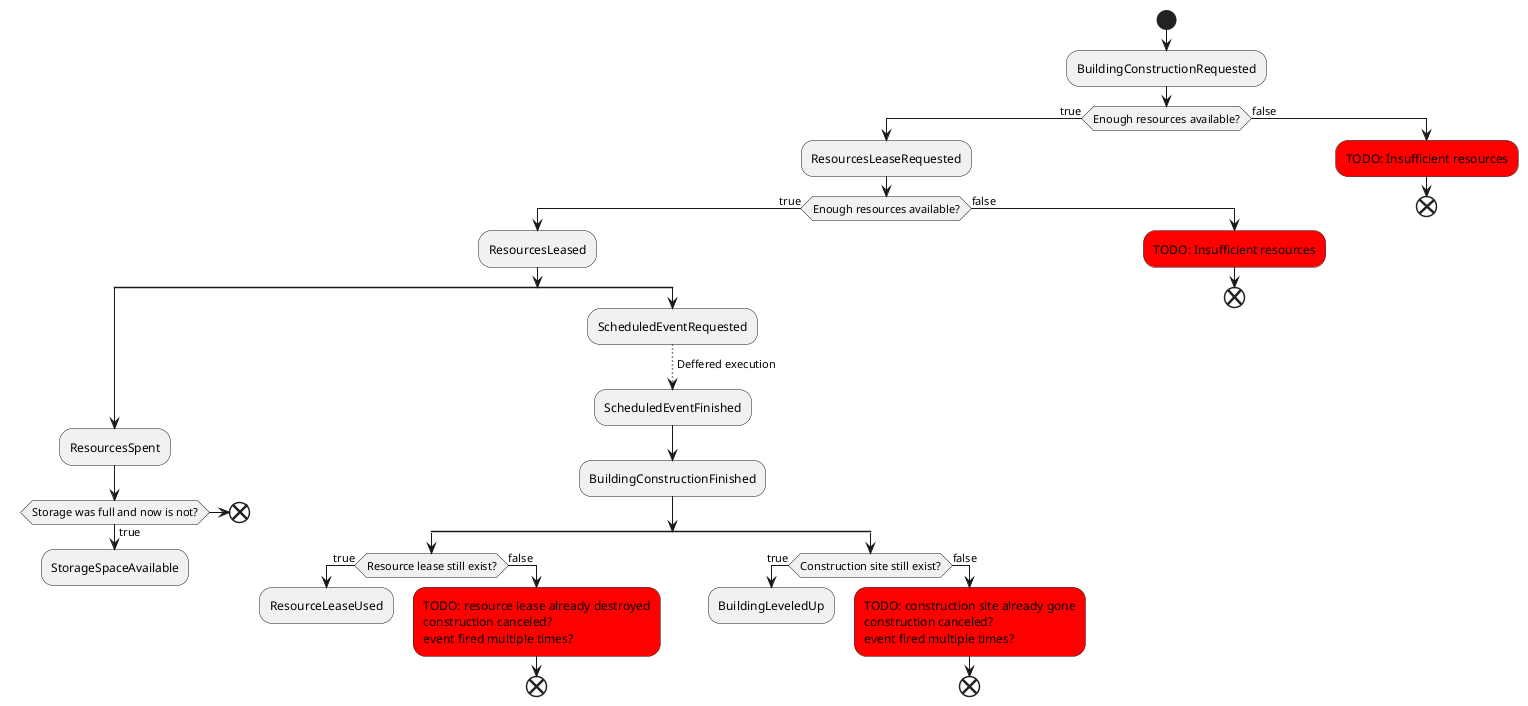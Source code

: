 @startuml

start

:BuildingConstructionRequested;

if (Enough resources available?) then (true)
    :ResourcesLeaseRequested;
    if (Enough resources available?) then (true)
        :ResourcesLeased;
        split
            :ResourcesSpent;
            if(Storage was full and now is not?) then (true)
                :StorageSpaceAvailable;
                detach
            else
                end
            endif
        split again
            :ScheduledEventRequested;
            -[dotted]-> Deffered execution;
            :ScheduledEventFinished;
            :BuildingConstructionFinished;
            split
                if (Resource lease still exist?) then (true)
                    :ResourceLeaseUsed;
                    detach
                else (false)
                    #red:TODO: resource lease already destroyed
                    construction canceled?
                    event fired multiple times?;
                    end
                endif
            split again
                if (Construction site still exist?) then (true)
                    :BuildingLeveledUp;
                    detach
                else (false)
                    #red:TODO: construction site already gone
                    construction canceled?
                    event fired multiple times?;
                    end
                endif
            end split
        end split
    else (false)
        #red:TODO: Insufficient resources;
        end
    endif
else (false)
    #red:TODO: Insufficient resources;
    end
endif




@enduml